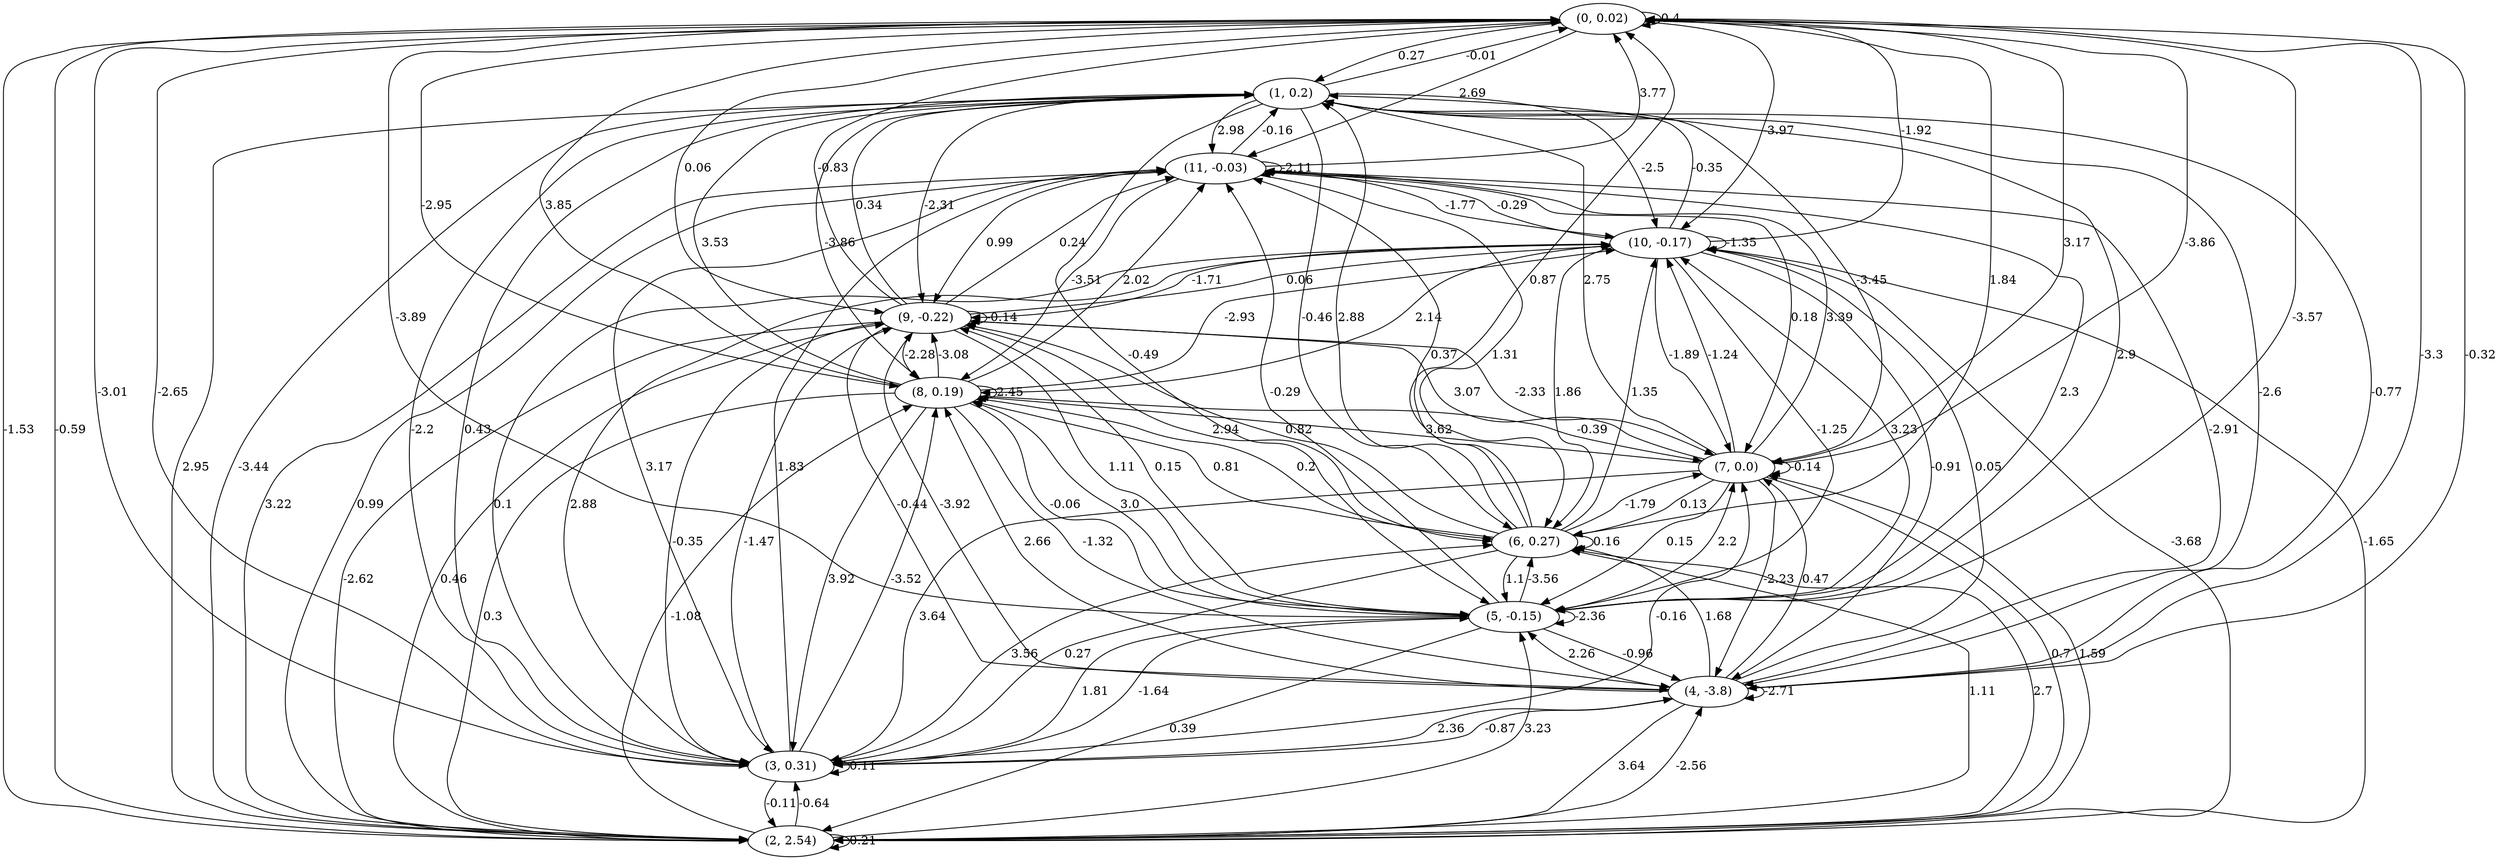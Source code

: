 digraph {
    0 [ label = "(0, 0.02)" ]
    1 [ label = "(1, 0.2)" ]
    2 [ label = "(2, 2.54)" ]
    3 [ label = "(3, 0.31)" ]
    4 [ label = "(4, -3.8)" ]
    5 [ label = "(5, -0.15)" ]
    6 [ label = "(6, 0.27)" ]
    7 [ label = "(7, 0.0)" ]
    8 [ label = "(8, 0.19)" ]
    9 [ label = "(9, -0.22)" ]
    10 [ label = "(10, -0.17)" ]
    11 [ label = "(11, -0.03)" ]
    0 -> 0 [ label = "0.4" ]
    2 -> 2 [ label = "0.21" ]
    3 -> 3 [ label = "0.11" ]
    4 -> 4 [ label = "-2.71" ]
    5 -> 5 [ label = "-2.36" ]
    6 -> 6 [ label = "0.16" ]
    7 -> 7 [ label = "-0.14" ]
    8 -> 8 [ label = "2.45" ]
    9 -> 9 [ label = "-0.14" ]
    10 -> 10 [ label = "-1.35" ]
    11 -> 11 [ label = "-2.11" ]
    1 -> 0 [ label = "-0.01" ]
    2 -> 0 [ label = "-0.59" ]
    3 -> 0 [ label = "-2.65" ]
    4 -> 0 [ label = "-0.32" ]
    5 -> 0 [ label = "-3.89" ]
    6 -> 0 [ label = "0.87" ]
    7 -> 0 [ label = "-3.86" ]
    8 -> 0 [ label = "3.85" ]
    9 -> 0 [ label = "-0.83" ]
    10 -> 0 [ label = "-1.92" ]
    11 -> 0 [ label = "3.77" ]
    0 -> 1 [ label = "0.27" ]
    2 -> 1 [ label = "-3.44" ]
    3 -> 1 [ label = "0.43" ]
    4 -> 1 [ label = "-0.77" ]
    5 -> 1 [ label = "2.9" ]
    6 -> 1 [ label = "2.88" ]
    7 -> 1 [ label = "2.75" ]
    8 -> 1 [ label = "3.53" ]
    9 -> 1 [ label = "0.34" ]
    10 -> 1 [ label = "-0.35" ]
    11 -> 1 [ label = "-0.16" ]
    0 -> 2 [ label = "-1.53" ]
    1 -> 2 [ label = "2.95" ]
    3 -> 2 [ label = "-0.11" ]
    4 -> 2 [ label = "3.64" ]
    5 -> 2 [ label = "0.39" ]
    6 -> 2 [ label = "2.7" ]
    7 -> 2 [ label = "0.7" ]
    8 -> 2 [ label = "0.3" ]
    9 -> 2 [ label = "-2.62" ]
    10 -> 2 [ label = "-3.68" ]
    11 -> 2 [ label = "3.22" ]
    0 -> 3 [ label = "-3.01" ]
    1 -> 3 [ label = "-2.2" ]
    2 -> 3 [ label = "-0.64" ]
    4 -> 3 [ label = "2.36" ]
    5 -> 3 [ label = "1.81" ]
    6 -> 3 [ label = "0.27" ]
    7 -> 3 [ label = "3.64" ]
    8 -> 3 [ label = "3.92" ]
    9 -> 3 [ label = "-0.35" ]
    10 -> 3 [ label = "0.1" ]
    11 -> 3 [ label = "3.17" ]
    0 -> 4 [ label = "-3.3" ]
    1 -> 4 [ label = "-2.6" ]
    2 -> 4 [ label = "-2.56" ]
    3 -> 4 [ label = "-0.87" ]
    5 -> 4 [ label = "-0.96" ]
    7 -> 4 [ label = "-2.23" ]
    8 -> 4 [ label = "-1.32" ]
    9 -> 4 [ label = "-0.44" ]
    10 -> 4 [ label = "-0.91" ]
    0 -> 5 [ label = "-3.57" ]
    1 -> 5 [ label = "-0.49" ]
    2 -> 5 [ label = "3.23" ]
    3 -> 5 [ label = "-1.64" ]
    4 -> 5 [ label = "2.26" ]
    6 -> 5 [ label = "1.1" ]
    7 -> 5 [ label = "0.15" ]
    8 -> 5 [ label = "-0.06" ]
    9 -> 5 [ label = "1.11" ]
    10 -> 5 [ label = "-1.25" ]
    11 -> 5 [ label = "2.3" ]
    0 -> 6 [ label = "1.84" ]
    1 -> 6 [ label = "-0.46" ]
    2 -> 6 [ label = "1.11" ]
    3 -> 6 [ label = "3.56" ]
    4 -> 6 [ label = "1.68" ]
    5 -> 6 [ label = "-3.56" ]
    7 -> 6 [ label = "0.13" ]
    8 -> 6 [ label = "0.2" ]
    9 -> 6 [ label = "2.94" ]
    10 -> 6 [ label = "1.86" ]
    11 -> 6 [ label = "1.31" ]
    0 -> 7 [ label = "3.17" ]
    1 -> 7 [ label = "-3.45" ]
    2 -> 7 [ label = "1.59" ]
    3 -> 7 [ label = "-0.16" ]
    4 -> 7 [ label = "0.47" ]
    5 -> 7 [ label = "2.2" ]
    6 -> 7 [ label = "-1.79" ]
    8 -> 7 [ label = "-0.39" ]
    9 -> 7 [ label = "-2.33" ]
    10 -> 7 [ label = "-1.89" ]
    11 -> 7 [ label = "0.18" ]
    0 -> 8 [ label = "-2.95" ]
    1 -> 8 [ label = "-3.86" ]
    2 -> 8 [ label = "-1.08" ]
    3 -> 8 [ label = "-3.52" ]
    4 -> 8 [ label = "2.66" ]
    5 -> 8 [ label = "3.0" ]
    6 -> 8 [ label = "0.81" ]
    7 -> 8 [ label = "3.62" ]
    9 -> 8 [ label = "-2.28" ]
    10 -> 8 [ label = "2.14" ]
    11 -> 8 [ label = "-3.51" ]
    0 -> 9 [ label = "0.06" ]
    1 -> 9 [ label = "-2.31" ]
    2 -> 9 [ label = "0.46" ]
    3 -> 9 [ label = "-1.47" ]
    4 -> 9 [ label = "-3.92" ]
    5 -> 9 [ label = "0.15" ]
    6 -> 9 [ label = "0.82" ]
    7 -> 9 [ label = "3.07" ]
    8 -> 9 [ label = "-3.08" ]
    10 -> 9 [ label = "-1.71" ]
    11 -> 9 [ label = "0.99" ]
    0 -> 10 [ label = "-3.97" ]
    1 -> 10 [ label = "-2.5" ]
    2 -> 10 [ label = "-1.65" ]
    3 -> 10 [ label = "2.88" ]
    4 -> 10 [ label = "0.05" ]
    5 -> 10 [ label = "3.23" ]
    6 -> 10 [ label = "1.35" ]
    7 -> 10 [ label = "-1.24" ]
    8 -> 10 [ label = "-2.93" ]
    9 -> 10 [ label = "0.06" ]
    11 -> 10 [ label = "-1.77" ]
    0 -> 11 [ label = "2.69" ]
    1 -> 11 [ label = "2.98" ]
    2 -> 11 [ label = "0.99" ]
    3 -> 11 [ label = "1.83" ]
    4 -> 11 [ label = "-2.91" ]
    5 -> 11 [ label = "-0.29" ]
    6 -> 11 [ label = "0.37" ]
    7 -> 11 [ label = "3.39" ]
    8 -> 11 [ label = "2.02" ]
    9 -> 11 [ label = "0.24" ]
    10 -> 11 [ label = "-0.29" ]
}

